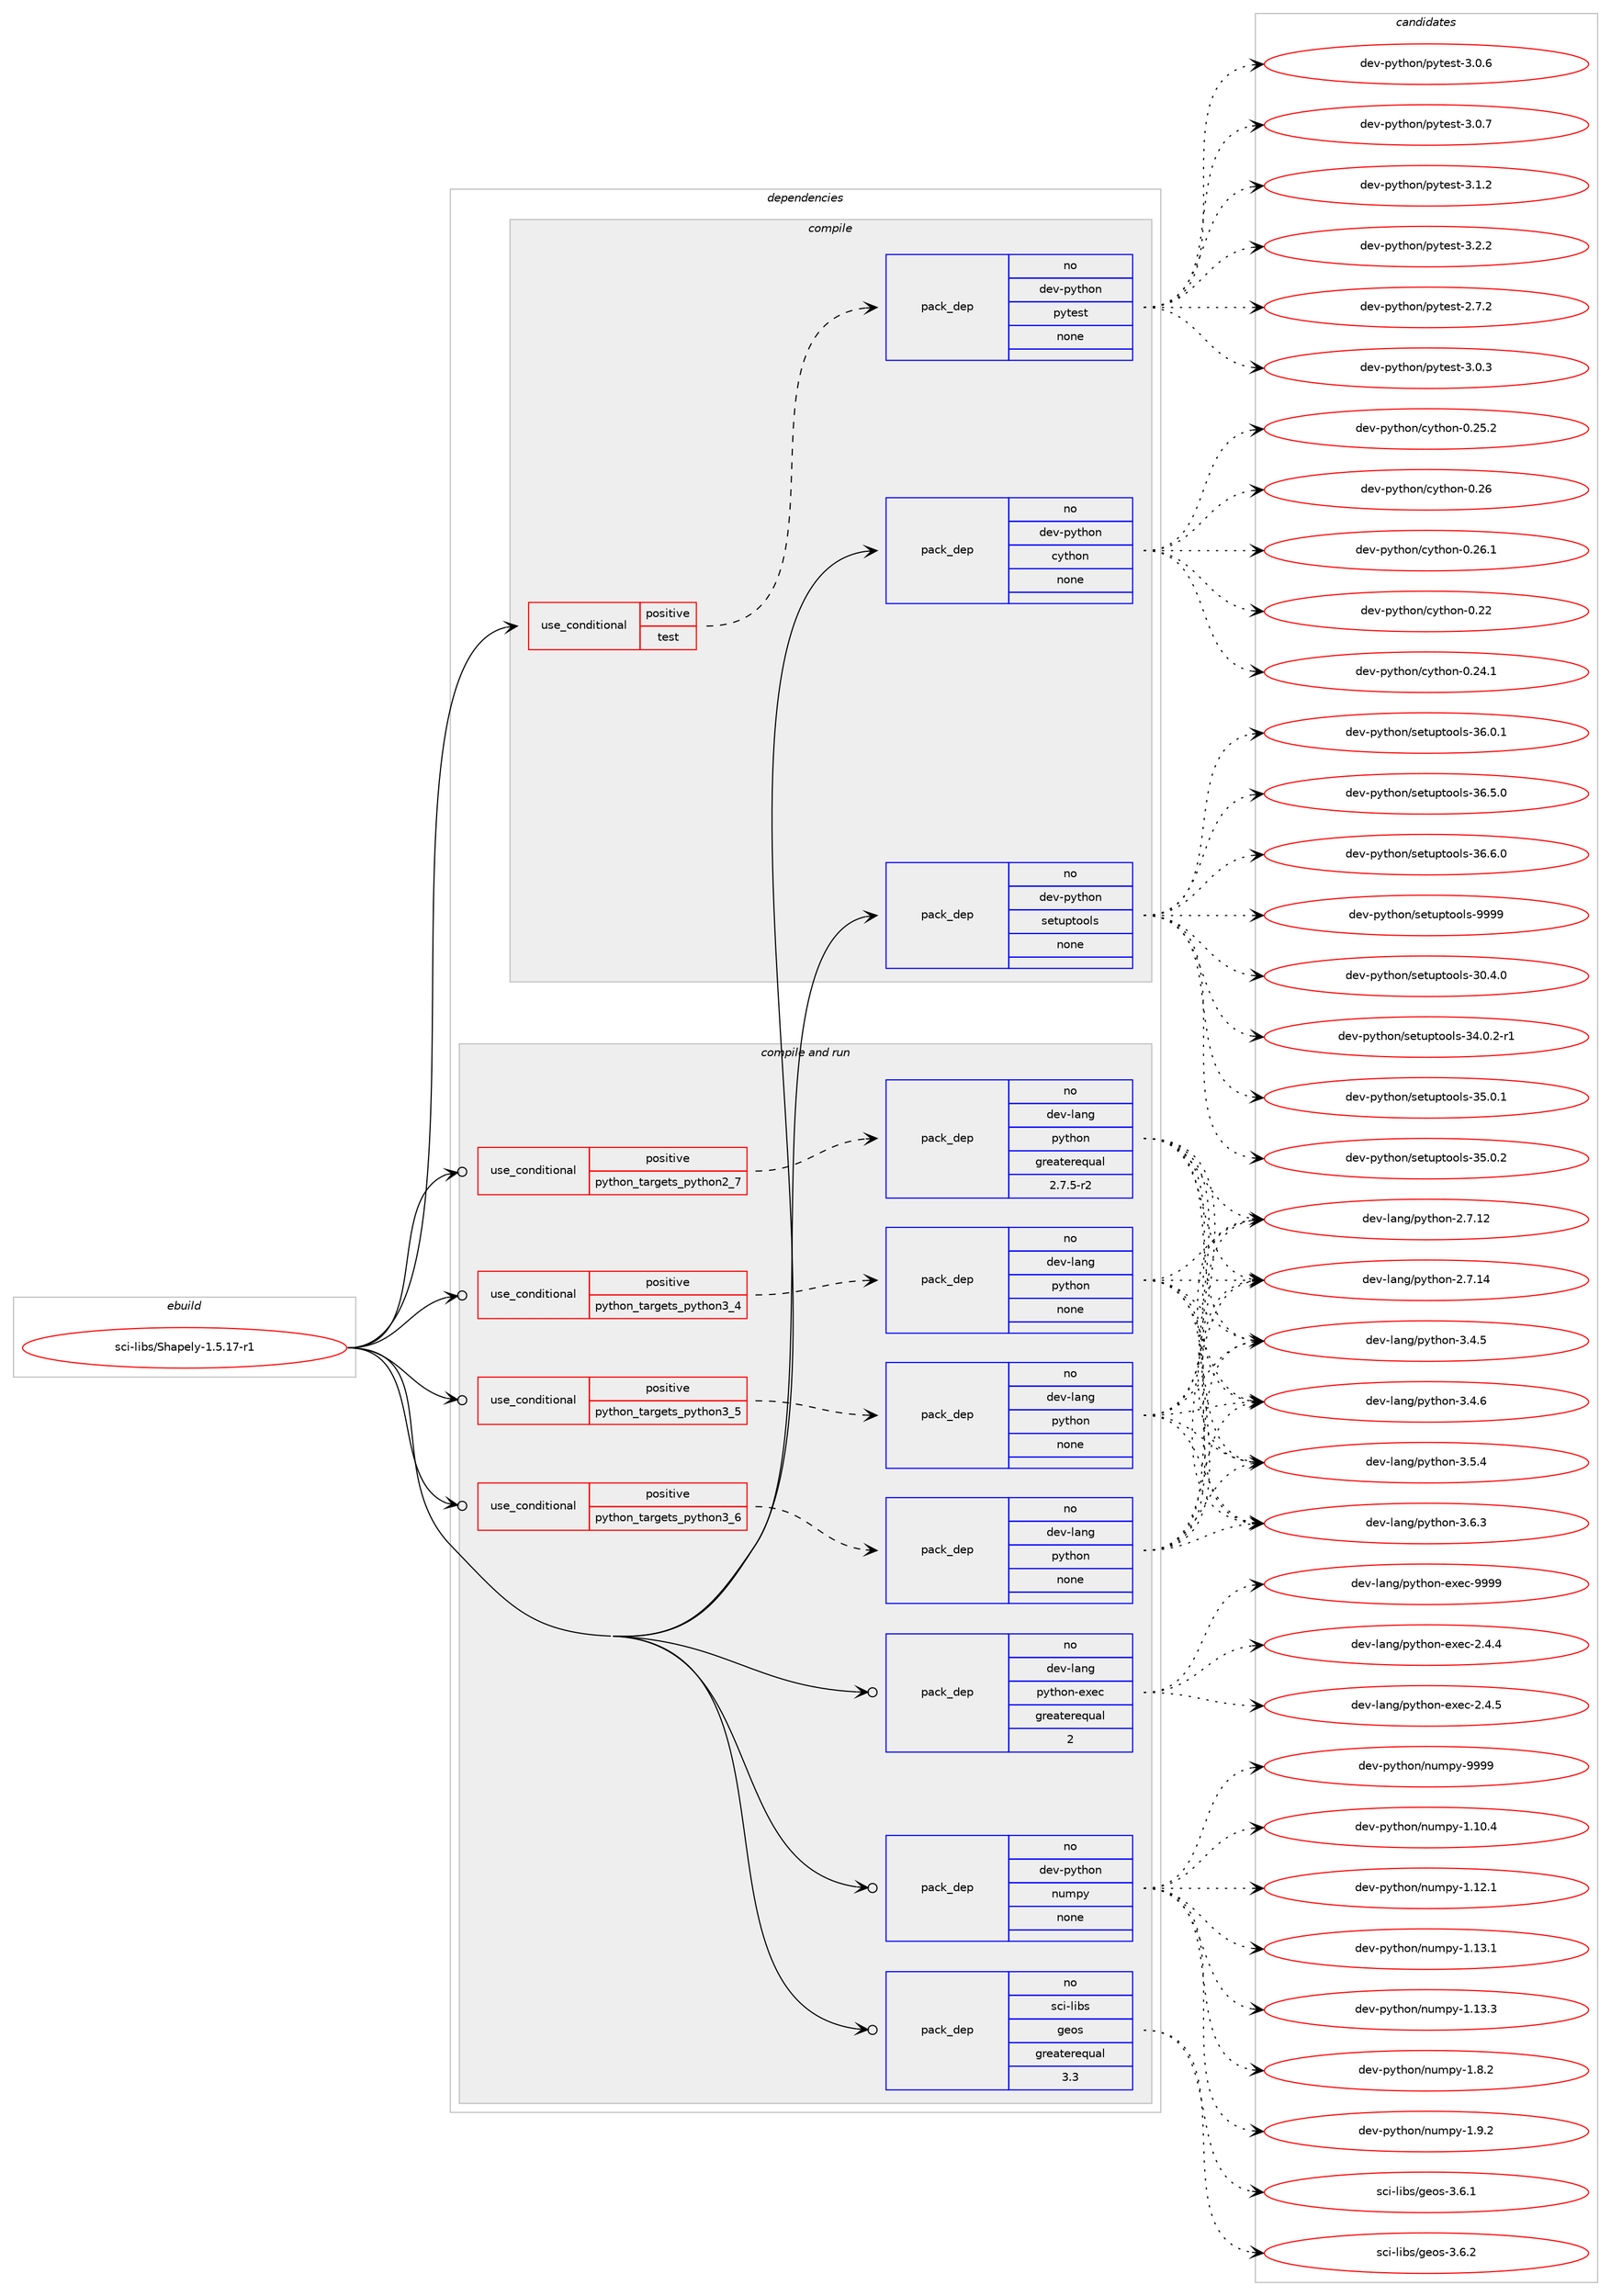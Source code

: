 digraph prolog {

# *************
# Graph options
# *************

newrank=true;
concentrate=true;
compound=true;
graph [rankdir=LR,fontname=Helvetica,fontsize=10,ranksep=1.5];#, ranksep=2.5, nodesep=0.2];
edge  [arrowhead=vee];
node  [fontname=Helvetica,fontsize=10];

# **********
# The ebuild
# **********

subgraph cluster_leftcol {
color=gray;
rank=same;
label=<<i>ebuild</i>>;
id [label="sci-libs/Shapely-1.5.17-r1", color=red, width=4, href="../sci-libs/Shapely-1.5.17-r1.svg"];
}

# ****************
# The dependencies
# ****************

subgraph cluster_midcol {
color=gray;
label=<<i>dependencies</i>>;
subgraph cluster_compile {
fillcolor="#eeeeee";
style=filled;
label=<<i>compile</i>>;
subgraph cond110088 {
dependency449851 [label=<<TABLE BORDER="0" CELLBORDER="1" CELLSPACING="0" CELLPADDING="4"><TR><TD ROWSPAN="3" CELLPADDING="10">use_conditional</TD></TR><TR><TD>positive</TD></TR><TR><TD>test</TD></TR></TABLE>>, shape=none, color=red];
subgraph pack331939 {
dependency449852 [label=<<TABLE BORDER="0" CELLBORDER="1" CELLSPACING="0" CELLPADDING="4" WIDTH="220"><TR><TD ROWSPAN="6" CELLPADDING="30">pack_dep</TD></TR><TR><TD WIDTH="110">no</TD></TR><TR><TD>dev-python</TD></TR><TR><TD>pytest</TD></TR><TR><TD>none</TD></TR><TR><TD></TD></TR></TABLE>>, shape=none, color=blue];
}
dependency449851:e -> dependency449852:w [weight=20,style="dashed",arrowhead="vee"];
}
id:e -> dependency449851:w [weight=20,style="solid",arrowhead="vee"];
subgraph pack331940 {
dependency449853 [label=<<TABLE BORDER="0" CELLBORDER="1" CELLSPACING="0" CELLPADDING="4" WIDTH="220"><TR><TD ROWSPAN="6" CELLPADDING="30">pack_dep</TD></TR><TR><TD WIDTH="110">no</TD></TR><TR><TD>dev-python</TD></TR><TR><TD>cython</TD></TR><TR><TD>none</TD></TR><TR><TD></TD></TR></TABLE>>, shape=none, color=blue];
}
id:e -> dependency449853:w [weight=20,style="solid",arrowhead="vee"];
subgraph pack331941 {
dependency449854 [label=<<TABLE BORDER="0" CELLBORDER="1" CELLSPACING="0" CELLPADDING="4" WIDTH="220"><TR><TD ROWSPAN="6" CELLPADDING="30">pack_dep</TD></TR><TR><TD WIDTH="110">no</TD></TR><TR><TD>dev-python</TD></TR><TR><TD>setuptools</TD></TR><TR><TD>none</TD></TR><TR><TD></TD></TR></TABLE>>, shape=none, color=blue];
}
id:e -> dependency449854:w [weight=20,style="solid",arrowhead="vee"];
}
subgraph cluster_compileandrun {
fillcolor="#eeeeee";
style=filled;
label=<<i>compile and run</i>>;
subgraph cond110089 {
dependency449855 [label=<<TABLE BORDER="0" CELLBORDER="1" CELLSPACING="0" CELLPADDING="4"><TR><TD ROWSPAN="3" CELLPADDING="10">use_conditional</TD></TR><TR><TD>positive</TD></TR><TR><TD>python_targets_python2_7</TD></TR></TABLE>>, shape=none, color=red];
subgraph pack331942 {
dependency449856 [label=<<TABLE BORDER="0" CELLBORDER="1" CELLSPACING="0" CELLPADDING="4" WIDTH="220"><TR><TD ROWSPAN="6" CELLPADDING="30">pack_dep</TD></TR><TR><TD WIDTH="110">no</TD></TR><TR><TD>dev-lang</TD></TR><TR><TD>python</TD></TR><TR><TD>greaterequal</TD></TR><TR><TD>2.7.5-r2</TD></TR></TABLE>>, shape=none, color=blue];
}
dependency449855:e -> dependency449856:w [weight=20,style="dashed",arrowhead="vee"];
}
id:e -> dependency449855:w [weight=20,style="solid",arrowhead="odotvee"];
subgraph cond110090 {
dependency449857 [label=<<TABLE BORDER="0" CELLBORDER="1" CELLSPACING="0" CELLPADDING="4"><TR><TD ROWSPAN="3" CELLPADDING="10">use_conditional</TD></TR><TR><TD>positive</TD></TR><TR><TD>python_targets_python3_4</TD></TR></TABLE>>, shape=none, color=red];
subgraph pack331943 {
dependency449858 [label=<<TABLE BORDER="0" CELLBORDER="1" CELLSPACING="0" CELLPADDING="4" WIDTH="220"><TR><TD ROWSPAN="6" CELLPADDING="30">pack_dep</TD></TR><TR><TD WIDTH="110">no</TD></TR><TR><TD>dev-lang</TD></TR><TR><TD>python</TD></TR><TR><TD>none</TD></TR><TR><TD></TD></TR></TABLE>>, shape=none, color=blue];
}
dependency449857:e -> dependency449858:w [weight=20,style="dashed",arrowhead="vee"];
}
id:e -> dependency449857:w [weight=20,style="solid",arrowhead="odotvee"];
subgraph cond110091 {
dependency449859 [label=<<TABLE BORDER="0" CELLBORDER="1" CELLSPACING="0" CELLPADDING="4"><TR><TD ROWSPAN="3" CELLPADDING="10">use_conditional</TD></TR><TR><TD>positive</TD></TR><TR><TD>python_targets_python3_5</TD></TR></TABLE>>, shape=none, color=red];
subgraph pack331944 {
dependency449860 [label=<<TABLE BORDER="0" CELLBORDER="1" CELLSPACING="0" CELLPADDING="4" WIDTH="220"><TR><TD ROWSPAN="6" CELLPADDING="30">pack_dep</TD></TR><TR><TD WIDTH="110">no</TD></TR><TR><TD>dev-lang</TD></TR><TR><TD>python</TD></TR><TR><TD>none</TD></TR><TR><TD></TD></TR></TABLE>>, shape=none, color=blue];
}
dependency449859:e -> dependency449860:w [weight=20,style="dashed",arrowhead="vee"];
}
id:e -> dependency449859:w [weight=20,style="solid",arrowhead="odotvee"];
subgraph cond110092 {
dependency449861 [label=<<TABLE BORDER="0" CELLBORDER="1" CELLSPACING="0" CELLPADDING="4"><TR><TD ROWSPAN="3" CELLPADDING="10">use_conditional</TD></TR><TR><TD>positive</TD></TR><TR><TD>python_targets_python3_6</TD></TR></TABLE>>, shape=none, color=red];
subgraph pack331945 {
dependency449862 [label=<<TABLE BORDER="0" CELLBORDER="1" CELLSPACING="0" CELLPADDING="4" WIDTH="220"><TR><TD ROWSPAN="6" CELLPADDING="30">pack_dep</TD></TR><TR><TD WIDTH="110">no</TD></TR><TR><TD>dev-lang</TD></TR><TR><TD>python</TD></TR><TR><TD>none</TD></TR><TR><TD></TD></TR></TABLE>>, shape=none, color=blue];
}
dependency449861:e -> dependency449862:w [weight=20,style="dashed",arrowhead="vee"];
}
id:e -> dependency449861:w [weight=20,style="solid",arrowhead="odotvee"];
subgraph pack331946 {
dependency449863 [label=<<TABLE BORDER="0" CELLBORDER="1" CELLSPACING="0" CELLPADDING="4" WIDTH="220"><TR><TD ROWSPAN="6" CELLPADDING="30">pack_dep</TD></TR><TR><TD WIDTH="110">no</TD></TR><TR><TD>dev-lang</TD></TR><TR><TD>python-exec</TD></TR><TR><TD>greaterequal</TD></TR><TR><TD>2</TD></TR></TABLE>>, shape=none, color=blue];
}
id:e -> dependency449863:w [weight=20,style="solid",arrowhead="odotvee"];
subgraph pack331947 {
dependency449864 [label=<<TABLE BORDER="0" CELLBORDER="1" CELLSPACING="0" CELLPADDING="4" WIDTH="220"><TR><TD ROWSPAN="6" CELLPADDING="30">pack_dep</TD></TR><TR><TD WIDTH="110">no</TD></TR><TR><TD>dev-python</TD></TR><TR><TD>numpy</TD></TR><TR><TD>none</TD></TR><TR><TD></TD></TR></TABLE>>, shape=none, color=blue];
}
id:e -> dependency449864:w [weight=20,style="solid",arrowhead="odotvee"];
subgraph pack331948 {
dependency449865 [label=<<TABLE BORDER="0" CELLBORDER="1" CELLSPACING="0" CELLPADDING="4" WIDTH="220"><TR><TD ROWSPAN="6" CELLPADDING="30">pack_dep</TD></TR><TR><TD WIDTH="110">no</TD></TR><TR><TD>sci-libs</TD></TR><TR><TD>geos</TD></TR><TR><TD>greaterequal</TD></TR><TR><TD>3.3</TD></TR></TABLE>>, shape=none, color=blue];
}
id:e -> dependency449865:w [weight=20,style="solid",arrowhead="odotvee"];
}
subgraph cluster_run {
fillcolor="#eeeeee";
style=filled;
label=<<i>run</i>>;
}
}

# **************
# The candidates
# **************

subgraph cluster_choices {
rank=same;
color=gray;
label=<<i>candidates</i>>;

subgraph choice331939 {
color=black;
nodesep=1;
choice1001011184511212111610411111047112121116101115116455046554650 [label="dev-python/pytest-2.7.2", color=red, width=4,href="../dev-python/pytest-2.7.2.svg"];
choice1001011184511212111610411111047112121116101115116455146484651 [label="dev-python/pytest-3.0.3", color=red, width=4,href="../dev-python/pytest-3.0.3.svg"];
choice1001011184511212111610411111047112121116101115116455146484654 [label="dev-python/pytest-3.0.6", color=red, width=4,href="../dev-python/pytest-3.0.6.svg"];
choice1001011184511212111610411111047112121116101115116455146484655 [label="dev-python/pytest-3.0.7", color=red, width=4,href="../dev-python/pytest-3.0.7.svg"];
choice1001011184511212111610411111047112121116101115116455146494650 [label="dev-python/pytest-3.1.2", color=red, width=4,href="../dev-python/pytest-3.1.2.svg"];
choice1001011184511212111610411111047112121116101115116455146504650 [label="dev-python/pytest-3.2.2", color=red, width=4,href="../dev-python/pytest-3.2.2.svg"];
dependency449852:e -> choice1001011184511212111610411111047112121116101115116455046554650:w [style=dotted,weight="100"];
dependency449852:e -> choice1001011184511212111610411111047112121116101115116455146484651:w [style=dotted,weight="100"];
dependency449852:e -> choice1001011184511212111610411111047112121116101115116455146484654:w [style=dotted,weight="100"];
dependency449852:e -> choice1001011184511212111610411111047112121116101115116455146484655:w [style=dotted,weight="100"];
dependency449852:e -> choice1001011184511212111610411111047112121116101115116455146494650:w [style=dotted,weight="100"];
dependency449852:e -> choice1001011184511212111610411111047112121116101115116455146504650:w [style=dotted,weight="100"];
}
subgraph choice331940 {
color=black;
nodesep=1;
choice1001011184511212111610411111047991211161041111104548465050 [label="dev-python/cython-0.22", color=red, width=4,href="../dev-python/cython-0.22.svg"];
choice10010111845112121116104111110479912111610411111045484650524649 [label="dev-python/cython-0.24.1", color=red, width=4,href="../dev-python/cython-0.24.1.svg"];
choice10010111845112121116104111110479912111610411111045484650534650 [label="dev-python/cython-0.25.2", color=red, width=4,href="../dev-python/cython-0.25.2.svg"];
choice1001011184511212111610411111047991211161041111104548465054 [label="dev-python/cython-0.26", color=red, width=4,href="../dev-python/cython-0.26.svg"];
choice10010111845112121116104111110479912111610411111045484650544649 [label="dev-python/cython-0.26.1", color=red, width=4,href="../dev-python/cython-0.26.1.svg"];
dependency449853:e -> choice1001011184511212111610411111047991211161041111104548465050:w [style=dotted,weight="100"];
dependency449853:e -> choice10010111845112121116104111110479912111610411111045484650524649:w [style=dotted,weight="100"];
dependency449853:e -> choice10010111845112121116104111110479912111610411111045484650534650:w [style=dotted,weight="100"];
dependency449853:e -> choice1001011184511212111610411111047991211161041111104548465054:w [style=dotted,weight="100"];
dependency449853:e -> choice10010111845112121116104111110479912111610411111045484650544649:w [style=dotted,weight="100"];
}
subgraph choice331941 {
color=black;
nodesep=1;
choice100101118451121211161041111104711510111611711211611111110811545514846524648 [label="dev-python/setuptools-30.4.0", color=red, width=4,href="../dev-python/setuptools-30.4.0.svg"];
choice1001011184511212111610411111047115101116117112116111111108115455152464846504511449 [label="dev-python/setuptools-34.0.2-r1", color=red, width=4,href="../dev-python/setuptools-34.0.2-r1.svg"];
choice100101118451121211161041111104711510111611711211611111110811545515346484649 [label="dev-python/setuptools-35.0.1", color=red, width=4,href="../dev-python/setuptools-35.0.1.svg"];
choice100101118451121211161041111104711510111611711211611111110811545515346484650 [label="dev-python/setuptools-35.0.2", color=red, width=4,href="../dev-python/setuptools-35.0.2.svg"];
choice100101118451121211161041111104711510111611711211611111110811545515446484649 [label="dev-python/setuptools-36.0.1", color=red, width=4,href="../dev-python/setuptools-36.0.1.svg"];
choice100101118451121211161041111104711510111611711211611111110811545515446534648 [label="dev-python/setuptools-36.5.0", color=red, width=4,href="../dev-python/setuptools-36.5.0.svg"];
choice100101118451121211161041111104711510111611711211611111110811545515446544648 [label="dev-python/setuptools-36.6.0", color=red, width=4,href="../dev-python/setuptools-36.6.0.svg"];
choice10010111845112121116104111110471151011161171121161111111081154557575757 [label="dev-python/setuptools-9999", color=red, width=4,href="../dev-python/setuptools-9999.svg"];
dependency449854:e -> choice100101118451121211161041111104711510111611711211611111110811545514846524648:w [style=dotted,weight="100"];
dependency449854:e -> choice1001011184511212111610411111047115101116117112116111111108115455152464846504511449:w [style=dotted,weight="100"];
dependency449854:e -> choice100101118451121211161041111104711510111611711211611111110811545515346484649:w [style=dotted,weight="100"];
dependency449854:e -> choice100101118451121211161041111104711510111611711211611111110811545515346484650:w [style=dotted,weight="100"];
dependency449854:e -> choice100101118451121211161041111104711510111611711211611111110811545515446484649:w [style=dotted,weight="100"];
dependency449854:e -> choice100101118451121211161041111104711510111611711211611111110811545515446534648:w [style=dotted,weight="100"];
dependency449854:e -> choice100101118451121211161041111104711510111611711211611111110811545515446544648:w [style=dotted,weight="100"];
dependency449854:e -> choice10010111845112121116104111110471151011161171121161111111081154557575757:w [style=dotted,weight="100"];
}
subgraph choice331942 {
color=black;
nodesep=1;
choice10010111845108971101034711212111610411111045504655464950 [label="dev-lang/python-2.7.12", color=red, width=4,href="../dev-lang/python-2.7.12.svg"];
choice10010111845108971101034711212111610411111045504655464952 [label="dev-lang/python-2.7.14", color=red, width=4,href="../dev-lang/python-2.7.14.svg"];
choice100101118451089711010347112121116104111110455146524653 [label="dev-lang/python-3.4.5", color=red, width=4,href="../dev-lang/python-3.4.5.svg"];
choice100101118451089711010347112121116104111110455146524654 [label="dev-lang/python-3.4.6", color=red, width=4,href="../dev-lang/python-3.4.6.svg"];
choice100101118451089711010347112121116104111110455146534652 [label="dev-lang/python-3.5.4", color=red, width=4,href="../dev-lang/python-3.5.4.svg"];
choice100101118451089711010347112121116104111110455146544651 [label="dev-lang/python-3.6.3", color=red, width=4,href="../dev-lang/python-3.6.3.svg"];
dependency449856:e -> choice10010111845108971101034711212111610411111045504655464950:w [style=dotted,weight="100"];
dependency449856:e -> choice10010111845108971101034711212111610411111045504655464952:w [style=dotted,weight="100"];
dependency449856:e -> choice100101118451089711010347112121116104111110455146524653:w [style=dotted,weight="100"];
dependency449856:e -> choice100101118451089711010347112121116104111110455146524654:w [style=dotted,weight="100"];
dependency449856:e -> choice100101118451089711010347112121116104111110455146534652:w [style=dotted,weight="100"];
dependency449856:e -> choice100101118451089711010347112121116104111110455146544651:w [style=dotted,weight="100"];
}
subgraph choice331943 {
color=black;
nodesep=1;
choice10010111845108971101034711212111610411111045504655464950 [label="dev-lang/python-2.7.12", color=red, width=4,href="../dev-lang/python-2.7.12.svg"];
choice10010111845108971101034711212111610411111045504655464952 [label="dev-lang/python-2.7.14", color=red, width=4,href="../dev-lang/python-2.7.14.svg"];
choice100101118451089711010347112121116104111110455146524653 [label="dev-lang/python-3.4.5", color=red, width=4,href="../dev-lang/python-3.4.5.svg"];
choice100101118451089711010347112121116104111110455146524654 [label="dev-lang/python-3.4.6", color=red, width=4,href="../dev-lang/python-3.4.6.svg"];
choice100101118451089711010347112121116104111110455146534652 [label="dev-lang/python-3.5.4", color=red, width=4,href="../dev-lang/python-3.5.4.svg"];
choice100101118451089711010347112121116104111110455146544651 [label="dev-lang/python-3.6.3", color=red, width=4,href="../dev-lang/python-3.6.3.svg"];
dependency449858:e -> choice10010111845108971101034711212111610411111045504655464950:w [style=dotted,weight="100"];
dependency449858:e -> choice10010111845108971101034711212111610411111045504655464952:w [style=dotted,weight="100"];
dependency449858:e -> choice100101118451089711010347112121116104111110455146524653:w [style=dotted,weight="100"];
dependency449858:e -> choice100101118451089711010347112121116104111110455146524654:w [style=dotted,weight="100"];
dependency449858:e -> choice100101118451089711010347112121116104111110455146534652:w [style=dotted,weight="100"];
dependency449858:e -> choice100101118451089711010347112121116104111110455146544651:w [style=dotted,weight="100"];
}
subgraph choice331944 {
color=black;
nodesep=1;
choice10010111845108971101034711212111610411111045504655464950 [label="dev-lang/python-2.7.12", color=red, width=4,href="../dev-lang/python-2.7.12.svg"];
choice10010111845108971101034711212111610411111045504655464952 [label="dev-lang/python-2.7.14", color=red, width=4,href="../dev-lang/python-2.7.14.svg"];
choice100101118451089711010347112121116104111110455146524653 [label="dev-lang/python-3.4.5", color=red, width=4,href="../dev-lang/python-3.4.5.svg"];
choice100101118451089711010347112121116104111110455146524654 [label="dev-lang/python-3.4.6", color=red, width=4,href="../dev-lang/python-3.4.6.svg"];
choice100101118451089711010347112121116104111110455146534652 [label="dev-lang/python-3.5.4", color=red, width=4,href="../dev-lang/python-3.5.4.svg"];
choice100101118451089711010347112121116104111110455146544651 [label="dev-lang/python-3.6.3", color=red, width=4,href="../dev-lang/python-3.6.3.svg"];
dependency449860:e -> choice10010111845108971101034711212111610411111045504655464950:w [style=dotted,weight="100"];
dependency449860:e -> choice10010111845108971101034711212111610411111045504655464952:w [style=dotted,weight="100"];
dependency449860:e -> choice100101118451089711010347112121116104111110455146524653:w [style=dotted,weight="100"];
dependency449860:e -> choice100101118451089711010347112121116104111110455146524654:w [style=dotted,weight="100"];
dependency449860:e -> choice100101118451089711010347112121116104111110455146534652:w [style=dotted,weight="100"];
dependency449860:e -> choice100101118451089711010347112121116104111110455146544651:w [style=dotted,weight="100"];
}
subgraph choice331945 {
color=black;
nodesep=1;
choice10010111845108971101034711212111610411111045504655464950 [label="dev-lang/python-2.7.12", color=red, width=4,href="../dev-lang/python-2.7.12.svg"];
choice10010111845108971101034711212111610411111045504655464952 [label="dev-lang/python-2.7.14", color=red, width=4,href="../dev-lang/python-2.7.14.svg"];
choice100101118451089711010347112121116104111110455146524653 [label="dev-lang/python-3.4.5", color=red, width=4,href="../dev-lang/python-3.4.5.svg"];
choice100101118451089711010347112121116104111110455146524654 [label="dev-lang/python-3.4.6", color=red, width=4,href="../dev-lang/python-3.4.6.svg"];
choice100101118451089711010347112121116104111110455146534652 [label="dev-lang/python-3.5.4", color=red, width=4,href="../dev-lang/python-3.5.4.svg"];
choice100101118451089711010347112121116104111110455146544651 [label="dev-lang/python-3.6.3", color=red, width=4,href="../dev-lang/python-3.6.3.svg"];
dependency449862:e -> choice10010111845108971101034711212111610411111045504655464950:w [style=dotted,weight="100"];
dependency449862:e -> choice10010111845108971101034711212111610411111045504655464952:w [style=dotted,weight="100"];
dependency449862:e -> choice100101118451089711010347112121116104111110455146524653:w [style=dotted,weight="100"];
dependency449862:e -> choice100101118451089711010347112121116104111110455146524654:w [style=dotted,weight="100"];
dependency449862:e -> choice100101118451089711010347112121116104111110455146534652:w [style=dotted,weight="100"];
dependency449862:e -> choice100101118451089711010347112121116104111110455146544651:w [style=dotted,weight="100"];
}
subgraph choice331946 {
color=black;
nodesep=1;
choice1001011184510897110103471121211161041111104510112010199455046524652 [label="dev-lang/python-exec-2.4.4", color=red, width=4,href="../dev-lang/python-exec-2.4.4.svg"];
choice1001011184510897110103471121211161041111104510112010199455046524653 [label="dev-lang/python-exec-2.4.5", color=red, width=4,href="../dev-lang/python-exec-2.4.5.svg"];
choice10010111845108971101034711212111610411111045101120101994557575757 [label="dev-lang/python-exec-9999", color=red, width=4,href="../dev-lang/python-exec-9999.svg"];
dependency449863:e -> choice1001011184510897110103471121211161041111104510112010199455046524652:w [style=dotted,weight="100"];
dependency449863:e -> choice1001011184510897110103471121211161041111104510112010199455046524653:w [style=dotted,weight="100"];
dependency449863:e -> choice10010111845108971101034711212111610411111045101120101994557575757:w [style=dotted,weight="100"];
}
subgraph choice331947 {
color=black;
nodesep=1;
choice100101118451121211161041111104711011710911212145494649484652 [label="dev-python/numpy-1.10.4", color=red, width=4,href="../dev-python/numpy-1.10.4.svg"];
choice100101118451121211161041111104711011710911212145494649504649 [label="dev-python/numpy-1.12.1", color=red, width=4,href="../dev-python/numpy-1.12.1.svg"];
choice100101118451121211161041111104711011710911212145494649514649 [label="dev-python/numpy-1.13.1", color=red, width=4,href="../dev-python/numpy-1.13.1.svg"];
choice100101118451121211161041111104711011710911212145494649514651 [label="dev-python/numpy-1.13.3", color=red, width=4,href="../dev-python/numpy-1.13.3.svg"];
choice1001011184511212111610411111047110117109112121454946564650 [label="dev-python/numpy-1.8.2", color=red, width=4,href="../dev-python/numpy-1.8.2.svg"];
choice1001011184511212111610411111047110117109112121454946574650 [label="dev-python/numpy-1.9.2", color=red, width=4,href="../dev-python/numpy-1.9.2.svg"];
choice10010111845112121116104111110471101171091121214557575757 [label="dev-python/numpy-9999", color=red, width=4,href="../dev-python/numpy-9999.svg"];
dependency449864:e -> choice100101118451121211161041111104711011710911212145494649484652:w [style=dotted,weight="100"];
dependency449864:e -> choice100101118451121211161041111104711011710911212145494649504649:w [style=dotted,weight="100"];
dependency449864:e -> choice100101118451121211161041111104711011710911212145494649514649:w [style=dotted,weight="100"];
dependency449864:e -> choice100101118451121211161041111104711011710911212145494649514651:w [style=dotted,weight="100"];
dependency449864:e -> choice1001011184511212111610411111047110117109112121454946564650:w [style=dotted,weight="100"];
dependency449864:e -> choice1001011184511212111610411111047110117109112121454946574650:w [style=dotted,weight="100"];
dependency449864:e -> choice10010111845112121116104111110471101171091121214557575757:w [style=dotted,weight="100"];
}
subgraph choice331948 {
color=black;
nodesep=1;
choice11599105451081059811547103101111115455146544649 [label="sci-libs/geos-3.6.1", color=red, width=4,href="../sci-libs/geos-3.6.1.svg"];
choice11599105451081059811547103101111115455146544650 [label="sci-libs/geos-3.6.2", color=red, width=4,href="../sci-libs/geos-3.6.2.svg"];
dependency449865:e -> choice11599105451081059811547103101111115455146544649:w [style=dotted,weight="100"];
dependency449865:e -> choice11599105451081059811547103101111115455146544650:w [style=dotted,weight="100"];
}
}

}
